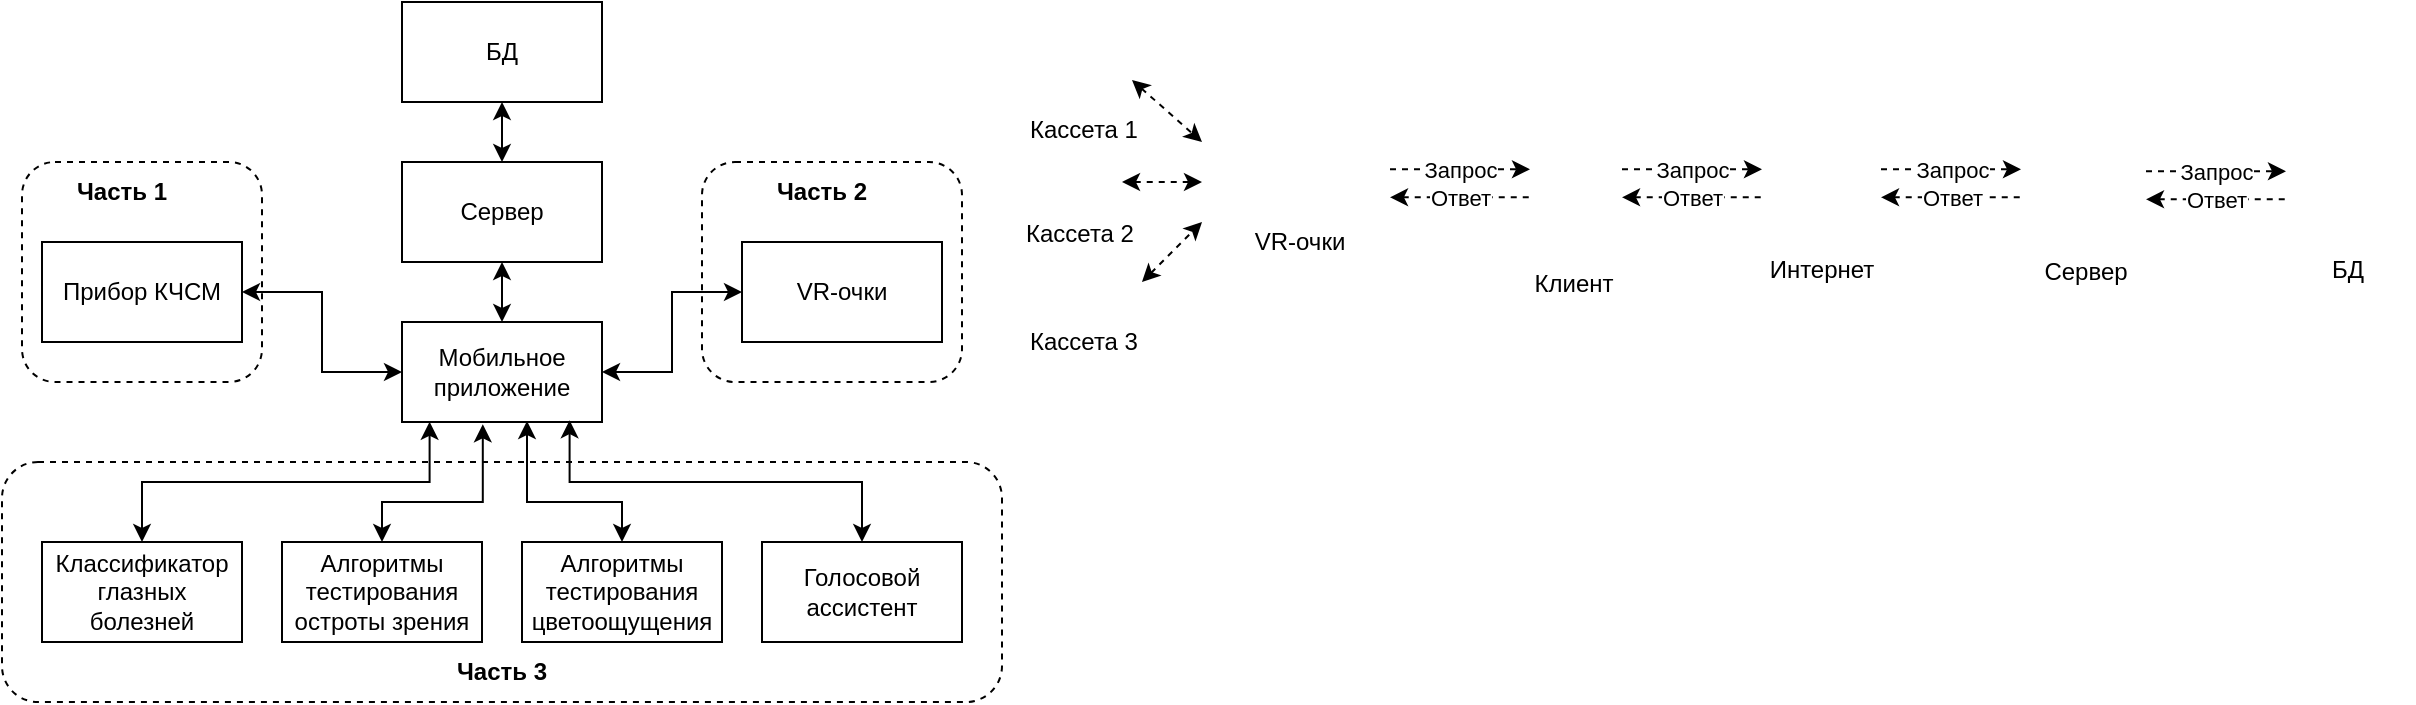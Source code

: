 <mxfile version="24.8.3">
  <diagram name="Страница — 1" id="fCkpRWh99aBojFZ-7_Tk">
    <mxGraphModel dx="763" dy="402" grid="0" gridSize="10" guides="1" tooltips="1" connect="1" arrows="1" fold="1" page="0" pageScale="1" pageWidth="826" pageHeight="1169" math="0" shadow="0">
      <root>
        <mxCell id="0" />
        <mxCell id="1" parent="0" />
        <mxCell id="arIyV5iu4nvGZHiWGCjP-19" value="" style="rounded=1;whiteSpace=wrap;html=1;fillColor=none;dashed=1;" parent="1" vertex="1">
          <mxGeometry x="440" y="140" width="130" height="110" as="geometry" />
        </mxCell>
        <mxCell id="arIyV5iu4nvGZHiWGCjP-18" value="" style="rounded=1;whiteSpace=wrap;html=1;fillColor=none;dashed=1;" parent="1" vertex="1">
          <mxGeometry x="100" y="140" width="120" height="110" as="geometry" />
        </mxCell>
        <mxCell id="arIyV5iu4nvGZHiWGCjP-1" value="БД" style="rounded=0;whiteSpace=wrap;html=1;" parent="1" vertex="1">
          <mxGeometry x="290" y="60" width="100" height="50" as="geometry" />
        </mxCell>
        <mxCell id="arIyV5iu4nvGZHiWGCjP-2" value="Сервер" style="rounded=0;whiteSpace=wrap;html=1;" parent="1" vertex="1">
          <mxGeometry x="290" y="140" width="100" height="50" as="geometry" />
        </mxCell>
        <mxCell id="arIyV5iu4nvGZHiWGCjP-3" value="Мобильное приложение" style="rounded=0;whiteSpace=wrap;html=1;" parent="1" vertex="1">
          <mxGeometry x="290" y="220" width="100" height="50" as="geometry" />
        </mxCell>
        <mxCell id="arIyV5iu4nvGZHiWGCjP-4" value="Прибор КЧСМ" style="rounded=0;whiteSpace=wrap;html=1;" parent="1" vertex="1">
          <mxGeometry x="110" y="180" width="100" height="50" as="geometry" />
        </mxCell>
        <mxCell id="arIyV5iu4nvGZHiWGCjP-5" value="Классификатор глазных болезней" style="rounded=0;whiteSpace=wrap;html=1;" parent="1" vertex="1">
          <mxGeometry x="110" y="330" width="100" height="50" as="geometry" />
        </mxCell>
        <mxCell id="arIyV5iu4nvGZHiWGCjP-6" value="VR-очки" style="rounded=0;whiteSpace=wrap;html=1;" parent="1" vertex="1">
          <mxGeometry x="460" y="180" width="100" height="50" as="geometry" />
        </mxCell>
        <mxCell id="arIyV5iu4nvGZHiWGCjP-7" value="Голосовой ассистент" style="rounded=0;whiteSpace=wrap;html=1;" parent="1" vertex="1">
          <mxGeometry x="470" y="330" width="100" height="50" as="geometry" />
        </mxCell>
        <mxCell id="arIyV5iu4nvGZHiWGCjP-8" value="Алгоритмы тестирования остроты зрения" style="rounded=0;whiteSpace=wrap;html=1;" parent="1" vertex="1">
          <mxGeometry x="230" y="330" width="100" height="50" as="geometry" />
        </mxCell>
        <mxCell id="arIyV5iu4nvGZHiWGCjP-9" value="Алгоритмы тестирования цветоощущения" style="rounded=0;whiteSpace=wrap;html=1;" parent="1" vertex="1">
          <mxGeometry x="350" y="330" width="100" height="50" as="geometry" />
        </mxCell>
        <mxCell id="arIyV5iu4nvGZHiWGCjP-10" value="" style="endArrow=classic;startArrow=classic;html=1;rounded=0;exitX=0.5;exitY=0;exitDx=0;exitDy=0;entryX=0.5;entryY=1;entryDx=0;entryDy=0;" parent="1" source="arIyV5iu4nvGZHiWGCjP-2" target="arIyV5iu4nvGZHiWGCjP-1" edge="1">
          <mxGeometry width="50" height="50" relative="1" as="geometry">
            <mxPoint x="480" y="60" as="sourcePoint" />
            <mxPoint x="530" y="10" as="targetPoint" />
          </mxGeometry>
        </mxCell>
        <mxCell id="arIyV5iu4nvGZHiWGCjP-11" value="" style="endArrow=classic;startArrow=classic;html=1;rounded=0;exitX=0.5;exitY=0;exitDx=0;exitDy=0;entryX=0.5;entryY=1;entryDx=0;entryDy=0;" parent="1" source="arIyV5iu4nvGZHiWGCjP-3" target="arIyV5iu4nvGZHiWGCjP-2" edge="1">
          <mxGeometry width="50" height="50" relative="1" as="geometry">
            <mxPoint x="350" y="150" as="sourcePoint" />
            <mxPoint x="350" y="120" as="targetPoint" />
          </mxGeometry>
        </mxCell>
        <mxCell id="arIyV5iu4nvGZHiWGCjP-12" value="" style="endArrow=classic;startArrow=classic;html=1;rounded=0;exitX=1;exitY=0.5;exitDx=0;exitDy=0;entryX=0;entryY=0.5;entryDx=0;entryDy=0;edgeStyle=orthogonalEdgeStyle;" parent="1" source="arIyV5iu4nvGZHiWGCjP-3" target="arIyV5iu4nvGZHiWGCjP-6" edge="1">
          <mxGeometry width="50" height="50" relative="1" as="geometry">
            <mxPoint x="360" y="160" as="sourcePoint" />
            <mxPoint x="360" y="130" as="targetPoint" />
          </mxGeometry>
        </mxCell>
        <mxCell id="arIyV5iu4nvGZHiWGCjP-14" value="" style="endArrow=classic;startArrow=classic;html=1;rounded=0;exitX=0.5;exitY=0;exitDx=0;exitDy=0;entryX=0.138;entryY=0.998;entryDx=0;entryDy=0;edgeStyle=orthogonalEdgeStyle;entryPerimeter=0;" parent="1" source="arIyV5iu4nvGZHiWGCjP-5" target="arIyV5iu4nvGZHiWGCjP-3" edge="1">
          <mxGeometry width="50" height="50" relative="1" as="geometry">
            <mxPoint x="400" y="255" as="sourcePoint" />
            <mxPoint x="470" y="205" as="targetPoint" />
          </mxGeometry>
        </mxCell>
        <mxCell id="arIyV5iu4nvGZHiWGCjP-15" value="" style="endArrow=classic;startArrow=classic;html=1;rounded=0;exitX=0.838;exitY=0.982;exitDx=0;exitDy=0;entryX=0.5;entryY=0;entryDx=0;entryDy=0;edgeStyle=orthogonalEdgeStyle;exitPerimeter=0;" parent="1" source="arIyV5iu4nvGZHiWGCjP-3" target="arIyV5iu4nvGZHiWGCjP-7" edge="1">
          <mxGeometry width="50" height="50" relative="1" as="geometry">
            <mxPoint x="410" y="265" as="sourcePoint" />
            <mxPoint x="480" y="215" as="targetPoint" />
          </mxGeometry>
        </mxCell>
        <mxCell id="arIyV5iu4nvGZHiWGCjP-16" value="" style="endArrow=classic;startArrow=classic;html=1;rounded=0;exitX=0.625;exitY=0.99;exitDx=0;exitDy=0;edgeStyle=orthogonalEdgeStyle;exitPerimeter=0;" parent="1" source="arIyV5iu4nvGZHiWGCjP-3" target="arIyV5iu4nvGZHiWGCjP-9" edge="1">
          <mxGeometry width="50" height="50" relative="1" as="geometry">
            <mxPoint x="384" y="279" as="sourcePoint" />
            <mxPoint x="530" y="320" as="targetPoint" />
            <Array as="points">
              <mxPoint x="353" y="310" />
              <mxPoint x="400" y="310" />
            </Array>
          </mxGeometry>
        </mxCell>
        <mxCell id="arIyV5iu4nvGZHiWGCjP-17" value="" style="endArrow=classic;startArrow=classic;html=1;rounded=0;exitX=0.404;exitY=1.023;exitDx=0;exitDy=0;edgeStyle=orthogonalEdgeStyle;exitPerimeter=0;entryX=0.5;entryY=0;entryDx=0;entryDy=0;" parent="1" source="arIyV5iu4nvGZHiWGCjP-3" target="arIyV5iu4nvGZHiWGCjP-8" edge="1">
          <mxGeometry width="50" height="50" relative="1" as="geometry">
            <mxPoint x="367" y="280" as="sourcePoint" />
            <mxPoint x="410" y="320" as="targetPoint" />
            <Array as="points">
              <mxPoint x="330" y="310" />
            </Array>
          </mxGeometry>
        </mxCell>
        <mxCell id="arIyV5iu4nvGZHiWGCjP-20" value="" style="rounded=1;whiteSpace=wrap;html=1;fillColor=none;dashed=1;" parent="1" vertex="1">
          <mxGeometry x="90" y="290" width="500" height="120" as="geometry" />
        </mxCell>
        <mxCell id="arIyV5iu4nvGZHiWGCjP-21" value="&lt;b&gt;Часть 1&lt;/b&gt;" style="text;html=1;align=center;verticalAlign=middle;whiteSpace=wrap;rounded=0;" parent="1" vertex="1">
          <mxGeometry x="120" y="140" width="60" height="30" as="geometry" />
        </mxCell>
        <mxCell id="arIyV5iu4nvGZHiWGCjP-22" value="&lt;b&gt;Часть 2&lt;/b&gt;" style="text;html=1;align=center;verticalAlign=middle;whiteSpace=wrap;rounded=0;" parent="1" vertex="1">
          <mxGeometry x="470" y="140" width="60" height="30" as="geometry" />
        </mxCell>
        <mxCell id="arIyV5iu4nvGZHiWGCjP-23" value="&lt;b&gt;Часть 3&lt;/b&gt;" style="text;html=1;align=center;verticalAlign=middle;whiteSpace=wrap;rounded=0;" parent="1" vertex="1">
          <mxGeometry x="310" y="380" width="60" height="30" as="geometry" />
        </mxCell>
        <mxCell id="arIyV5iu4nvGZHiWGCjP-27" value="" style="shape=image;verticalLabelPosition=bottom;labelBackgroundColor=default;verticalAlign=top;aspect=fixed;imageAspect=0;image=https://cdn-icons-png.flaticon.com/512/138/138043.png;" parent="1" vertex="1">
          <mxGeometry x="1100" y="124" width="62" height="62" as="geometry" />
        </mxCell>
        <mxCell id="arIyV5iu4nvGZHiWGCjP-28" value="" style="shape=image;verticalLabelPosition=bottom;labelBackgroundColor=default;verticalAlign=top;aspect=fixed;imageAspect=0;image=https://cdn-icons-png.flaticon.com/512/149/149229.png;" parent="1" vertex="1">
          <mxGeometry x="970" y="121" width="60" height="60" as="geometry" />
        </mxCell>
        <mxCell id="arIyV5iu4nvGZHiWGCjP-30" value="" style="shape=image;verticalLabelPosition=bottom;labelBackgroundColor=default;verticalAlign=top;aspect=fixed;imageAspect=0;image=https://cdn-icons-png.flaticon.com/512/901/901509.png;" parent="1" vertex="1">
          <mxGeometry x="1230" y="119" width="66" height="66" as="geometry" />
        </mxCell>
        <mxCell id="arIyV5iu4nvGZHiWGCjP-31" value="" style="shape=image;verticalLabelPosition=bottom;labelBackgroundColor=default;verticalAlign=top;aspect=fixed;imageAspect=0;image=https://cdn-icons-png.flaticon.com/512/254/254638.png;" parent="1" vertex="1">
          <mxGeometry x="840" y="119" width="72" height="72" as="geometry" />
        </mxCell>
        <mxCell id="arIyV5iu4nvGZHiWGCjP-35" value="БД" style="text;html=1;align=center;verticalAlign=middle;whiteSpace=wrap;rounded=0;" parent="1" vertex="1">
          <mxGeometry x="1233" y="179" width="60" height="30" as="geometry" />
        </mxCell>
        <mxCell id="arIyV5iu4nvGZHiWGCjP-36" value="Сервер" style="text;html=1;align=center;verticalAlign=middle;whiteSpace=wrap;rounded=0;" parent="1" vertex="1">
          <mxGeometry x="1102" y="180" width="60" height="30" as="geometry" />
        </mxCell>
        <mxCell id="arIyV5iu4nvGZHiWGCjP-37" value="Интернет" style="text;html=1;align=center;verticalAlign=middle;whiteSpace=wrap;rounded=0;" parent="1" vertex="1">
          <mxGeometry x="970" y="179" width="60" height="30" as="geometry" />
        </mxCell>
        <mxCell id="arIyV5iu4nvGZHiWGCjP-38" value="Клиент" style="text;html=1;align=center;verticalAlign=middle;whiteSpace=wrap;rounded=0;" parent="1" vertex="1">
          <mxGeometry x="846" y="186" width="60" height="30" as="geometry" />
        </mxCell>
        <mxCell id="arIyV5iu4nvGZHiWGCjP-45" value="Запрос" style="endArrow=classic;html=1;rounded=0;dashed=1;" parent="1" edge="1">
          <mxGeometry width="50" height="50" relative="1" as="geometry">
            <mxPoint x="900" y="143.64" as="sourcePoint" />
            <mxPoint x="970" y="143.64" as="targetPoint" />
            <Array as="points">
              <mxPoint x="910" y="143.64" />
            </Array>
          </mxGeometry>
        </mxCell>
        <mxCell id="arIyV5iu4nvGZHiWGCjP-46" value="Ответ" style="endArrow=none;html=1;rounded=0;endFill=0;startArrow=classic;startFill=1;dashed=1;" parent="1" edge="1">
          <mxGeometry width="50" height="50" relative="1" as="geometry">
            <mxPoint x="900" y="157.64" as="sourcePoint" />
            <mxPoint x="970" y="157.64" as="targetPoint" />
          </mxGeometry>
        </mxCell>
        <mxCell id="arIyV5iu4nvGZHiWGCjP-47" value="Запрос" style="endArrow=classic;html=1;rounded=0;dashed=1;" parent="1" edge="1">
          <mxGeometry width="50" height="50" relative="1" as="geometry">
            <mxPoint x="1162" y="144.64" as="sourcePoint" />
            <mxPoint x="1232" y="144.64" as="targetPoint" />
            <Array as="points">
              <mxPoint x="1172" y="144.64" />
            </Array>
          </mxGeometry>
        </mxCell>
        <mxCell id="arIyV5iu4nvGZHiWGCjP-48" value="Ответ" style="endArrow=none;html=1;rounded=0;endFill=0;startArrow=classic;startFill=1;dashed=1;" parent="1" edge="1">
          <mxGeometry width="50" height="50" relative="1" as="geometry">
            <mxPoint x="1162" y="158.64" as="sourcePoint" />
            <mxPoint x="1232" y="158.64" as="targetPoint" />
          </mxGeometry>
        </mxCell>
        <mxCell id="arIyV5iu4nvGZHiWGCjP-49" value="Запрос" style="endArrow=classic;html=1;rounded=0;dashed=1;" parent="1" edge="1">
          <mxGeometry width="50" height="50" relative="1" as="geometry">
            <mxPoint x="1029.5" y="143.64" as="sourcePoint" />
            <mxPoint x="1099.5" y="143.64" as="targetPoint" />
            <Array as="points">
              <mxPoint x="1039.5" y="143.64" />
            </Array>
          </mxGeometry>
        </mxCell>
        <mxCell id="arIyV5iu4nvGZHiWGCjP-50" value="Ответ" style="endArrow=none;html=1;rounded=0;endFill=0;startArrow=classic;startFill=1;dashed=1;" parent="1" edge="1">
          <mxGeometry width="50" height="50" relative="1" as="geometry">
            <mxPoint x="1029.5" y="157.64" as="sourcePoint" />
            <mxPoint x="1099.5" y="157.64" as="targetPoint" />
          </mxGeometry>
        </mxCell>
        <mxCell id="arIyV5iu4nvGZHiWGCjP-61" value="Запрос" style="endArrow=classic;html=1;rounded=0;dashed=1;" parent="1" edge="1">
          <mxGeometry width="50" height="50" relative="1" as="geometry">
            <mxPoint x="784" y="143.64" as="sourcePoint" />
            <mxPoint x="854" y="143.64" as="targetPoint" />
            <Array as="points">
              <mxPoint x="794" y="143.64" />
            </Array>
          </mxGeometry>
        </mxCell>
        <mxCell id="arIyV5iu4nvGZHiWGCjP-62" value="Ответ" style="endArrow=none;html=1;rounded=0;endFill=0;startArrow=classic;startFill=1;dashed=1;" parent="1" edge="1">
          <mxGeometry width="50" height="50" relative="1" as="geometry">
            <mxPoint x="784" y="157.64" as="sourcePoint" />
            <mxPoint x="854" y="157.64" as="targetPoint" />
          </mxGeometry>
        </mxCell>
        <mxCell id="arIyV5iu4nvGZHiWGCjP-63" value="" style="shape=image;verticalLabelPosition=bottom;labelBackgroundColor=default;verticalAlign=top;aspect=fixed;imageAspect=0;image=https://cdn-icons-png.flaticon.com/512/3646/3646958.png;" parent="1" vertex="1">
          <mxGeometry x="701" y="108" width="82" height="82" as="geometry" />
        </mxCell>
        <mxCell id="arIyV5iu4nvGZHiWGCjP-64" value="VR-очки" style="text;html=1;align=center;verticalAlign=middle;whiteSpace=wrap;rounded=0;" parent="1" vertex="1">
          <mxGeometry x="709" y="165" width="60" height="30" as="geometry" />
        </mxCell>
        <mxCell id="arIyV5iu4nvGZHiWGCjP-65" value="" style="shape=image;verticalLabelPosition=bottom;labelBackgroundColor=default;verticalAlign=top;aspect=fixed;imageAspect=0;image=https://cdn-icons-png.flaticon.com/512/2292/2292072.png;" parent="1" vertex="1">
          <mxGeometry x="613" y="85" width="32" height="32" as="geometry" />
        </mxCell>
        <mxCell id="arIyV5iu4nvGZHiWGCjP-66" value="" style="shape=image;verticalLabelPosition=bottom;labelBackgroundColor=default;verticalAlign=top;aspect=fixed;imageAspect=0;image=https://cdn-icons-png.flaticon.com/512/2292/2292072.png;" parent="1" vertex="1">
          <mxGeometry x="613" y="137.5" width="33.5" height="33.5" as="geometry" />
        </mxCell>
        <mxCell id="arIyV5iu4nvGZHiWGCjP-67" value="" style="shape=image;verticalLabelPosition=bottom;labelBackgroundColor=default;verticalAlign=top;aspect=fixed;imageAspect=0;image=https://cdn-icons-png.flaticon.com/512/2292/2292072.png;" parent="1" vertex="1">
          <mxGeometry x="614.5" y="189" width="32" height="32" as="geometry" />
        </mxCell>
        <mxCell id="arIyV5iu4nvGZHiWGCjP-68" value="Кассета 1" style="text;html=1;align=center;verticalAlign=middle;whiteSpace=wrap;rounded=0;" parent="1" vertex="1">
          <mxGeometry x="601" y="109" width="60" height="30" as="geometry" />
        </mxCell>
        <mxCell id="arIyV5iu4nvGZHiWGCjP-69" value="Кассета 2" style="text;html=1;align=center;verticalAlign=middle;whiteSpace=wrap;rounded=0;" parent="1" vertex="1">
          <mxGeometry x="599" y="161" width="60" height="30" as="geometry" />
        </mxCell>
        <mxCell id="arIyV5iu4nvGZHiWGCjP-70" value="Кассета 3" style="text;html=1;align=center;verticalAlign=middle;whiteSpace=wrap;rounded=0;" parent="1" vertex="1">
          <mxGeometry x="601" y="215" width="60" height="30" as="geometry" />
        </mxCell>
        <mxCell id="arIyV5iu4nvGZHiWGCjP-71" value="" style="endArrow=classic;startArrow=classic;html=1;rounded=0;dashed=1;" parent="1" edge="1">
          <mxGeometry width="50" height="50" relative="1" as="geometry">
            <mxPoint x="655" y="99" as="sourcePoint" />
            <mxPoint x="690" y="130" as="targetPoint" />
          </mxGeometry>
        </mxCell>
        <mxCell id="arIyV5iu4nvGZHiWGCjP-72" value="" style="endArrow=classic;startArrow=classic;html=1;rounded=0;dashed=1;" parent="1" edge="1">
          <mxGeometry width="50" height="50" relative="1" as="geometry">
            <mxPoint x="650" y="150" as="sourcePoint" />
            <mxPoint x="690" y="150" as="targetPoint" />
          </mxGeometry>
        </mxCell>
        <mxCell id="arIyV5iu4nvGZHiWGCjP-73" value="" style="endArrow=classic;startArrow=classic;html=1;rounded=0;dashed=1;" parent="1" edge="1">
          <mxGeometry width="50" height="50" relative="1" as="geometry">
            <mxPoint x="660" y="200" as="sourcePoint" />
            <mxPoint x="690" y="170" as="targetPoint" />
          </mxGeometry>
        </mxCell>
        <mxCell id="9CR7Q28SLCcBy_2FWzep-1" value="" style="endArrow=classic;startArrow=classic;html=1;rounded=0;exitX=1;exitY=0.5;exitDx=0;exitDy=0;entryX=0;entryY=0.5;entryDx=0;entryDy=0;edgeStyle=orthogonalEdgeStyle;" edge="1" parent="1" source="arIyV5iu4nvGZHiWGCjP-4" target="arIyV5iu4nvGZHiWGCjP-3">
          <mxGeometry width="50" height="50" relative="1" as="geometry">
            <mxPoint x="400" y="255" as="sourcePoint" />
            <mxPoint x="470" y="215" as="targetPoint" />
          </mxGeometry>
        </mxCell>
      </root>
    </mxGraphModel>
  </diagram>
</mxfile>
